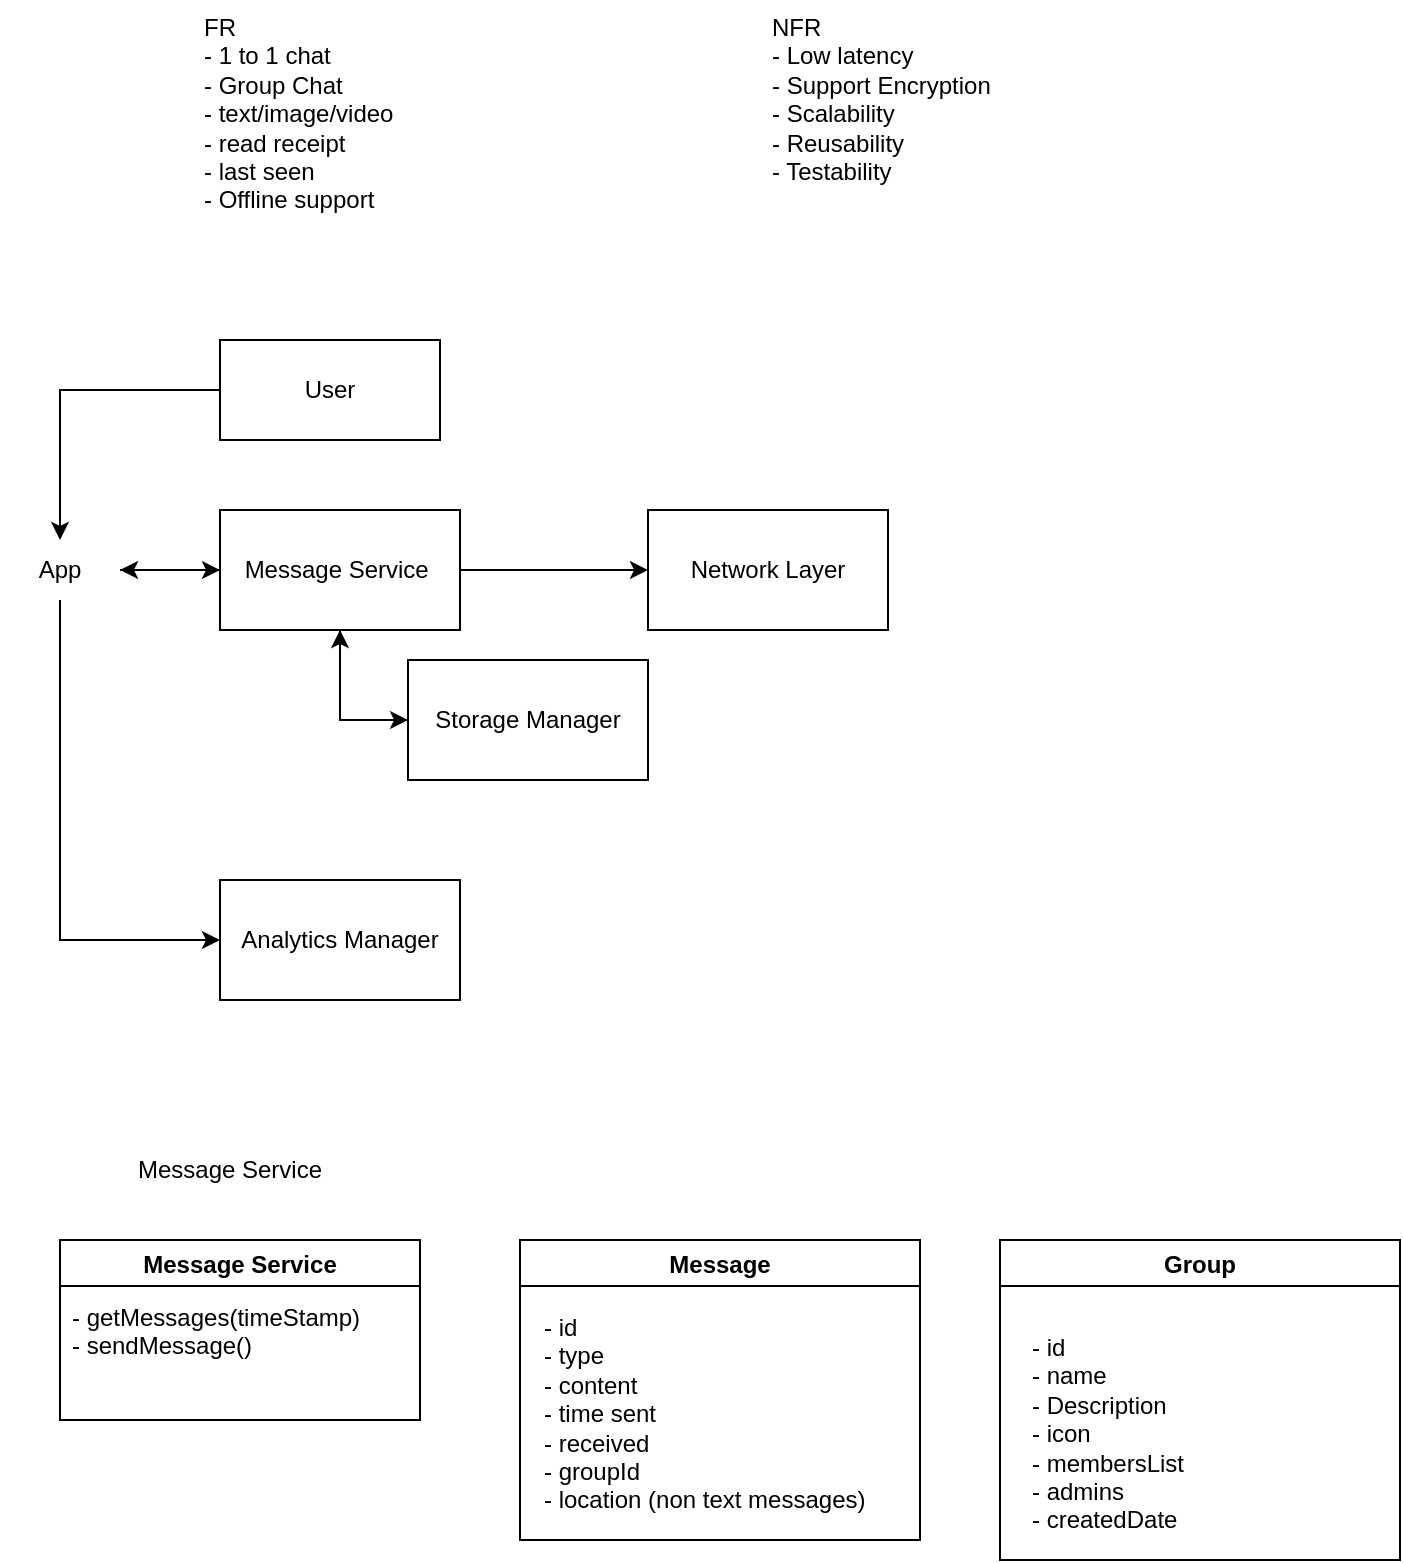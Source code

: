<mxfile version="20.2.8" type="device"><diagram id="vo7de316RLdqpM5cxLhq" name="Page-1"><mxGraphModel dx="1264" dy="1028" grid="1" gridSize="10" guides="1" tooltips="1" connect="1" arrows="1" fold="1" page="1" pageScale="1" pageWidth="827" pageHeight="1169" math="0" shadow="0"><root><mxCell id="0"/><mxCell id="1" parent="0"/><mxCell id="BMpWoOV6s9JAa-gHmpzv-1" value="FR&lt;br&gt;- 1 to 1 chat&lt;br&gt;- Group Chat&lt;br&gt;- text/image/video&lt;br&gt;- read receipt&lt;br&gt;- last seen&lt;br&gt;- Offline support" style="text;html=1;strokeColor=none;fillColor=none;align=left;verticalAlign=top;whiteSpace=wrap;rounded=0;" vertex="1" parent="1"><mxGeometry x="130" y="60" width="210" height="120" as="geometry"/></mxCell><mxCell id="BMpWoOV6s9JAa-gHmpzv-2" value="NFR&lt;br&gt;- Low latency&lt;br&gt;- Support Encryption&amp;nbsp;&lt;br&gt;- Scalability&amp;nbsp;&lt;br&gt;- Reusability&amp;nbsp;&lt;br&gt;- Testability&amp;nbsp;" style="text;html=1;strokeColor=none;fillColor=none;align=left;verticalAlign=top;whiteSpace=wrap;rounded=0;" vertex="1" parent="1"><mxGeometry x="414" y="60" width="204" height="120" as="geometry"/></mxCell><mxCell id="BMpWoOV6s9JAa-gHmpzv-9" style="edgeStyle=orthogonalEdgeStyle;rounded=0;orthogonalLoop=1;jettySize=auto;html=1;entryX=0.5;entryY=0;entryDx=0;entryDy=0;" edge="1" parent="1" source="BMpWoOV6s9JAa-gHmpzv-3" target="BMpWoOV6s9JAa-gHmpzv-7"><mxGeometry relative="1" as="geometry"/></mxCell><mxCell id="BMpWoOV6s9JAa-gHmpzv-3" value="User" style="rounded=0;whiteSpace=wrap;html=1;" vertex="1" parent="1"><mxGeometry x="140" y="230" width="110" height="50" as="geometry"/></mxCell><mxCell id="BMpWoOV6s9JAa-gHmpzv-13" style="edgeStyle=orthogonalEdgeStyle;rounded=0;orthogonalLoop=1;jettySize=auto;html=1;entryX=1;entryY=0.5;entryDx=0;entryDy=0;" edge="1" parent="1" source="BMpWoOV6s9JAa-gHmpzv-6" target="BMpWoOV6s9JAa-gHmpzv-7"><mxGeometry relative="1" as="geometry"/></mxCell><mxCell id="BMpWoOV6s9JAa-gHmpzv-17" style="edgeStyle=orthogonalEdgeStyle;rounded=0;orthogonalLoop=1;jettySize=auto;html=1;entryX=0;entryY=0.5;entryDx=0;entryDy=0;" edge="1" parent="1" source="BMpWoOV6s9JAa-gHmpzv-6" target="BMpWoOV6s9JAa-gHmpzv-11"><mxGeometry relative="1" as="geometry"/></mxCell><mxCell id="BMpWoOV6s9JAa-gHmpzv-19" style="edgeStyle=orthogonalEdgeStyle;rounded=0;orthogonalLoop=1;jettySize=auto;html=1;entryX=0;entryY=0.5;entryDx=0;entryDy=0;" edge="1" parent="1" source="BMpWoOV6s9JAa-gHmpzv-6" target="BMpWoOV6s9JAa-gHmpzv-10"><mxGeometry relative="1" as="geometry"/></mxCell><mxCell id="BMpWoOV6s9JAa-gHmpzv-6" value="Message Service&amp;nbsp;" style="rounded=0;whiteSpace=wrap;html=1;" vertex="1" parent="1"><mxGeometry x="140" y="315" width="120" height="60" as="geometry"/></mxCell><mxCell id="BMpWoOV6s9JAa-gHmpzv-8" style="edgeStyle=orthogonalEdgeStyle;rounded=0;orthogonalLoop=1;jettySize=auto;html=1;entryX=0;entryY=0.5;entryDx=0;entryDy=0;" edge="1" parent="1" source="BMpWoOV6s9JAa-gHmpzv-7" target="BMpWoOV6s9JAa-gHmpzv-6"><mxGeometry relative="1" as="geometry"/></mxCell><mxCell id="BMpWoOV6s9JAa-gHmpzv-21" style="edgeStyle=orthogonalEdgeStyle;rounded=0;orthogonalLoop=1;jettySize=auto;html=1;entryX=0;entryY=0.5;entryDx=0;entryDy=0;" edge="1" parent="1" source="BMpWoOV6s9JAa-gHmpzv-7" target="BMpWoOV6s9JAa-gHmpzv-20"><mxGeometry relative="1" as="geometry"><Array as="points"><mxPoint x="60" y="530"/></Array></mxGeometry></mxCell><mxCell id="BMpWoOV6s9JAa-gHmpzv-7" value="App" style="text;html=1;strokeColor=none;fillColor=none;align=center;verticalAlign=middle;whiteSpace=wrap;rounded=0;" vertex="1" parent="1"><mxGeometry x="30" y="330" width="60" height="30" as="geometry"/></mxCell><mxCell id="BMpWoOV6s9JAa-gHmpzv-10" value="Network Layer" style="rounded=0;whiteSpace=wrap;html=1;" vertex="1" parent="1"><mxGeometry x="354" y="315" width="120" height="60" as="geometry"/></mxCell><mxCell id="BMpWoOV6s9JAa-gHmpzv-22" style="edgeStyle=orthogonalEdgeStyle;rounded=0;orthogonalLoop=1;jettySize=auto;html=1;entryX=0.5;entryY=1;entryDx=0;entryDy=0;" edge="1" parent="1" source="BMpWoOV6s9JAa-gHmpzv-11" target="BMpWoOV6s9JAa-gHmpzv-6"><mxGeometry relative="1" as="geometry"><Array as="points"><mxPoint x="200" y="420"/></Array></mxGeometry></mxCell><mxCell id="BMpWoOV6s9JAa-gHmpzv-11" value="Storage Manager" style="rounded=0;whiteSpace=wrap;html=1;" vertex="1" parent="1"><mxGeometry x="234" y="390" width="120" height="60" as="geometry"/></mxCell><mxCell id="BMpWoOV6s9JAa-gHmpzv-20" value="Analytics Manager" style="rounded=0;whiteSpace=wrap;html=1;" vertex="1" parent="1"><mxGeometry x="140" y="500" width="120" height="60" as="geometry"/></mxCell><mxCell id="BMpWoOV6s9JAa-gHmpzv-24" value="Message Service" style="text;html=1;strokeColor=none;fillColor=none;align=center;verticalAlign=middle;whiteSpace=wrap;rounded=0;" vertex="1" parent="1"><mxGeometry x="80" y="630" width="130" height="30" as="geometry"/></mxCell><mxCell id="BMpWoOV6s9JAa-gHmpzv-26" value="Message Service" style="swimlane;" vertex="1" parent="1"><mxGeometry x="60" y="680" width="180" height="90" as="geometry"/></mxCell><mxCell id="BMpWoOV6s9JAa-gHmpzv-27" value="&lt;span style=&quot;&quot;&gt;- getMessages(timeStamp)&lt;br&gt;- sendMessage()&lt;br&gt;&lt;/span&gt;" style="text;html=1;align=left;verticalAlign=top;resizable=0;points=[];autosize=1;strokeColor=none;fillColor=none;" vertex="1" parent="BMpWoOV6s9JAa-gHmpzv-26"><mxGeometry x="4" y="25" width="170" height="40" as="geometry"/></mxCell><mxCell id="BMpWoOV6s9JAa-gHmpzv-28" value="Message" style="swimlane;" vertex="1" parent="1"><mxGeometry x="290" y="680" width="200" height="150" as="geometry"/></mxCell><mxCell id="BMpWoOV6s9JAa-gHmpzv-29" value="- id&lt;br&gt;- type&lt;br&gt;- content&lt;br&gt;- time sent&lt;br&gt;- received&lt;br&gt;- groupId&lt;br&gt;- location (non text messages)" style="text;html=1;align=left;verticalAlign=top;resizable=0;points=[];autosize=1;strokeColor=none;fillColor=none;" vertex="1" parent="BMpWoOV6s9JAa-gHmpzv-28"><mxGeometry x="10" y="30" width="180" height="110" as="geometry"/></mxCell><mxCell id="BMpWoOV6s9JAa-gHmpzv-30" value="Group" style="swimlane;" vertex="1" parent="1"><mxGeometry x="530" y="680" width="200" height="160" as="geometry"/></mxCell><mxCell id="BMpWoOV6s9JAa-gHmpzv-32" value="- id&lt;br&gt;- name&lt;br&gt;- Description&lt;br&gt;- icon&lt;br&gt;- membersList&lt;br&gt;- admins&lt;br&gt;- createdDate" style="text;html=1;align=left;verticalAlign=top;resizable=0;points=[];autosize=1;strokeColor=none;fillColor=none;" vertex="1" parent="BMpWoOV6s9JAa-gHmpzv-30"><mxGeometry x="14" y="40" width="100" height="110" as="geometry"/></mxCell></root></mxGraphModel></diagram></mxfile>